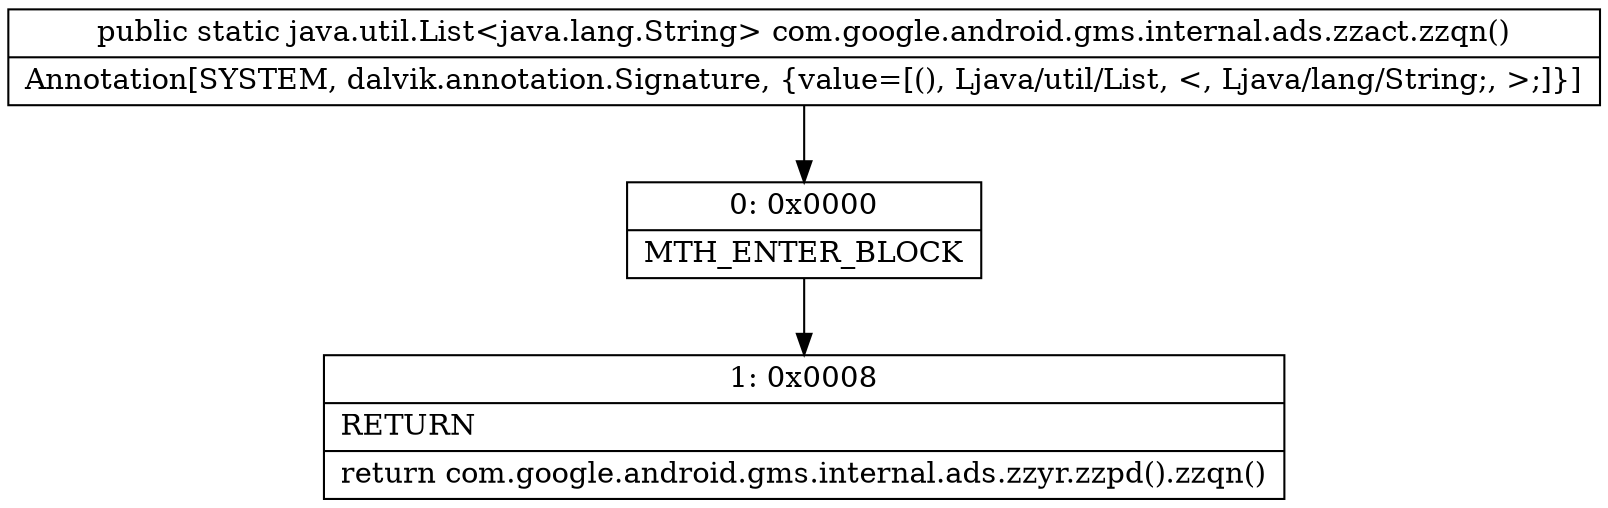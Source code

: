 digraph "CFG forcom.google.android.gms.internal.ads.zzact.zzqn()Ljava\/util\/List;" {
Node_0 [shape=record,label="{0\:\ 0x0000|MTH_ENTER_BLOCK\l}"];
Node_1 [shape=record,label="{1\:\ 0x0008|RETURN\l|return com.google.android.gms.internal.ads.zzyr.zzpd().zzqn()\l}"];
MethodNode[shape=record,label="{public static java.util.List\<java.lang.String\> com.google.android.gms.internal.ads.zzact.zzqn()  | Annotation[SYSTEM, dalvik.annotation.Signature, \{value=[(), Ljava\/util\/List, \<, Ljava\/lang\/String;, \>;]\}]\l}"];
MethodNode -> Node_0;
Node_0 -> Node_1;
}

